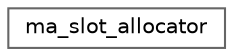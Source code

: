 digraph "Graphical Class Hierarchy"
{
 // LATEX_PDF_SIZE
  bgcolor="transparent";
  edge [fontname=Helvetica,fontsize=10,labelfontname=Helvetica,labelfontsize=10];
  node [fontname=Helvetica,fontsize=10,shape=box,height=0.2,width=0.4];
  rankdir="LR";
  Node0 [id="Node000000",label="ma_slot_allocator",height=0.2,width=0.4,color="grey40", fillcolor="white", style="filled",URL="$structma__slot__allocator.html",tooltip=" "];
}
